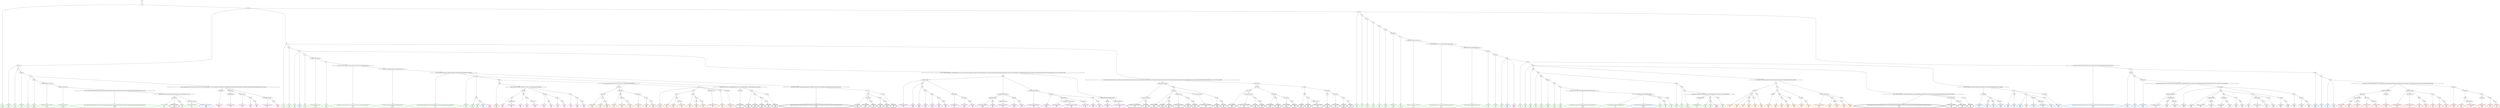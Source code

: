 digraph T {
	{
		rank=same
		528 [penwidth=3,colorscheme=set19,color=3,label="0;1_P\nP\n0.68%"]
		525 [penwidth=3,colorscheme=set19,color=3,label="5;6;9;13_P\nP\n0.13%"]
		523 [penwidth=3,colorscheme=set19,color=3,label="17_P\nP\n0.38%"]
		521 [penwidth=3,colorscheme=set19,color=3,label="25;28;36_P\nP\n0.57%"]
		519 [penwidth=3,colorscheme=set19,color=3,label="43_P\nP\n0.21%"]
		517 [penwidth=3,colorscheme=set19,color=3,label="55;60_P\nP\n0.00031%"]
		515 [penwidth=3,colorscheme=set19,color=3,label="78;85;90;94;108;117;121;126_P\nP\n0.0055%"]
		513 [penwidth=3,colorscheme=set19,color=3,label="138;145;150;154;159_P\nP\n0.0034%"]
		511 [penwidth=3,colorscheme=set19,color=3,label="164;173;180;185;188;192;204;209;214;226;231;234;239;244;254;260;263;266;273;281;290;296;305;309;312;319;325;332;339;344;349;351;363;382;388;395;416;423;444_P\nP\n0.0034%"]
		508 [penwidth=3,colorscheme=set19,color=3,label="732;743;753_P\nP\n3.5%"]
		506 [penwidth=3,colorscheme=set19,color=3,label="768_P\nP\n5.2%"]
		504 [penwidth=3,colorscheme=set19,color=3,label="742;752;760;767;779_P\nP\n6.6%"]
		502 [penwidth=3,colorscheme=set19,color=3,label="7_P\nP\n0.27%"]
		500 [penwidth=3,colorscheme=set19,color=3,label="11;15_P\nP\n0.47%"]
		498 [penwidth=3,colorscheme=set19,color=3,label="16_P\nP\n1.4%"]
		496 [penwidth=3,colorscheme=set19,color=3,label="24_P\nP\n0.27%"]
		494 [penwidth=3,colorscheme=set19,color=3,label="32;38;45;50;57;63;67;72_P\nP\n0.0061%"]
		492 [penwidth=3,colorscheme=set19,color=3,label="81_P\nP\n0.035%"]
		490 [penwidth=3,colorscheme=set19,color=3,label="102;105;110;114;124;128;133;134;141;143;147;152;161;167;170;175;183;190;194;199_P\nP\n0.032%"]
		488 [penwidth=3,colorscheme=set19,color=3,label="215;220;241;245;248;262;265;268;279;304;308;314;318_P\nP\n0.0018%"]
		486 [penwidth=3,colorscheme=set19,color=3,label="324;331;338;343;348;354;365;373;385;391;398;404;407;429;435;450;456;463;466;467;476;488;495_P\nP\n3.2%"]
		484 [penwidth=3,colorscheme=set19,color=3,label="515;523_P\nP\n6.2%"]
		482 [penwidth=3,colorscheme=set19,color=3,label="528_P\nP\n0.13%"]
		480 [penwidth=3,colorscheme=set19,color=3,label="536_P\nP\n6.2%"]
		478 [penwidth=3,colorscheme=set19,color=3,label="10;14_P\nP\n1.3%"]
		476 [penwidth=3,colorscheme=set19,color=3,label="18_P\nP\n1%"]
		474 [penwidth=3,colorscheme=set19,color=3,label="23;31_P\nP\n0.52%"]
		472 [penwidth=3,colorscheme=set19,color=3,label="35_P\nP\n0.077%"]
		470 [penwidth=3,colorscheme=set19,color=3,label="37;42_P\nP\n0.34%"]
		468 [penwidth=3,colorscheme=set19,color=3,label="44;49_P\nP\n0.01%"]
		466 [penwidth=3,colorscheme=set19,color=3,label="53;62;66;71_P\nP\n0.025%"]
		464 [penwidth=3,colorscheme=set19,color=3,label="75_P\nP\n0.022%"]
		462 [penwidth=3,colorscheme=set19,color=3,label="80;92;101;104;109;113;123;127_P\nP\n0.013%"]
		460 [penwidth=3,colorscheme=set19,color=3,label="132;140;146;156;169;174;177;187;191;203;208;213;222;225;230_P\nP\n0.016%"]
		458 [penwidth=3,colorscheme=set19,color=3,label="233;243;259;269;272;285;289;303;310;311_P\nP\n1.1%"]
		456 [penwidth=3,colorscheme=set19,color=3,label="316;321_P\nP\n1.2%"]
		454 [penwidth=3,colorscheme=set19,color=3,label="327;334_P\nP\n1.9%"]
		452 [penwidth=3,colorscheme=set19,color=3,label="346_P\nP\n3.5%"]
		450 [penwidth=3,colorscheme=set19,color=3,label="352_P\nP\n3.6%"]
		448 [penwidth=3,colorscheme=set19,color=3,label="356_P\nP\n3.3%"]
		446 [penwidth=3,colorscheme=set19,color=3,label="380_P\nP\n0.38%"]
		444 [penwidth=3,colorscheme=set19,color=3,label="394_P\nP\n0.17%"]
		442 [penwidth=3,colorscheme=set19,color=3,label="400_P\nP\n0.095%"]
		440 [penwidth=3,colorscheme=set19,color=3,label="413;420_P\nP\n0.096%"]
		438 [penwidth=3,colorscheme=set19,color=3,label="430_P\nP\n0.032%"]
		436 [penwidth=3,colorscheme=set19,color=3,label="459_P\nP\n0.028%"]
		434 [penwidth=3,colorscheme=set19,color=3,label="481;504;513;521;543;572;581;644;654;662;666;673;683;700;708;715_P\nP\n0.0086%"]
		432 [penwidth=3,colorscheme=set19,color=3,label="727;739;749;831;843;853;867;886;923;950;951_P\nP\n3.4%"]
		430 [penwidth=3,colorscheme=set19,color=3,label="971_P\nP\n3.8%"]
		428 [penwidth=3,colorscheme=set19,color=3,label="1006_P\nP\n7.3%"]
		426 [penwidth=3,colorscheme=set19,color=3,label="1019_P\nP\n8%"]
		424 [penwidth=3,colorscheme=set19,color=3,label="409_P\nP\n0.2%"]
		422 [penwidth=3,colorscheme=set19,color=3,label="419_P\nP\n0.11%"]
		420 [penwidth=3,colorscheme=set19,color=3,label="438_P\nP\n0.0055%"]
		417 [penwidth=3,colorscheme=set19,color=3,label="876;888;897;916_P\nP\n5.2%"]
		415 [penwidth=3,colorscheme=set19,color=3,label="887_P\nP\n5.8%"]
		413 [penwidth=3,colorscheme=set19,color=3,label="906_P\nP\n5.2%"]
		411 [penwidth=3,colorscheme=set19,color=3,label="905_P\nP\n6.9%"]
		410 [penwidth=3,colorscheme=set19,color=2,label="742;752;760;767;779_M1\nM1\n0.89%"]
		409 [penwidth=3,colorscheme=set19,color=2,label="16_M1\nM1\n1.9%"]
		408 [penwidth=3,colorscheme=set19,color=2,label="536_M1\nM1\n1.3%"]
		407 [penwidth=3,colorscheme=set19,color=2,label="346_M1\nM1\n4.6%"]
		406 [penwidth=3,colorscheme=set19,color=2,label="727;739;749;831;843;853;867;886;923;950;951_M1\nM1\n0.0026%"]
		403 [penwidth=3,colorscheme=set19,color=2,label="771;782;800_M1\nM1\n2.7%"]
		400 [penwidth=3,colorscheme=set19,color=2,label="824_M1\nM1\n5.4%"]
		398 [penwidth=3,colorscheme=set19,color=2,label="860_M1\nM1\n5.4%"]
		396 [penwidth=3,colorscheme=set19,color=2,label="871;879_M1\nM1\n5.9%"]
		394 [penwidth=3,colorscheme=set19,color=2,label="792_M1\nM1\n3.1%"]
		392 [penwidth=3,colorscheme=set19,color=2,label="799_M1\nM1\n7%"]
		390 [penwidth=3,colorscheme=set19,color=2,label="807_M1\nM1\n8.8%"]
		388 [penwidth=3,colorscheme=set19,color=2,label="816;823_M1\nM1\n1.3%"]
		386 [penwidth=3,colorscheme=set19,color=2,label="836;848;859_M1\nM1\n5.2%"]
		384 [penwidth=3,colorscheme=set19,color=2,label="847_M1\nM1\n7.6%"]
		382 [penwidth=3,colorscheme=set19,color=2,label="822;835_M1\nM1\n6.8%"]
		380 [penwidth=3,colorscheme=set19,color=2,label="26;30;34;41;47;56;61;65;70;79;91;95;100;122;131;139;151;155;160;165;189;198;205;207;210;219;227;235;240_M1\nM1\n8.9%"]
		377 [penwidth=3,colorscheme=set19,color=2,label="255;261_M1\nM1\n4.3%"]
		375 [penwidth=3,colorscheme=set19,color=2,label="270_M1\nM1\n1.1%"]
		373 [penwidth=3,colorscheme=set19,color=2,label="276;283;287_M1\nM1\n5.6%"]
		371 [penwidth=3,colorscheme=set19,color=2,label="264_M1\nM1\n0.087%"]
		369 [penwidth=3,colorscheme=set19,color=2,label="267_M1\nM1\n2.7%"]
		367 [penwidth=3,colorscheme=set19,color=2,label="275_M1\nM1\n9.4%"]
		364 [penwidth=3,colorscheme=set19,color=8,label="555;595;633_M2\nM2\n8.5%"]
		361 [penwidth=3,colorscheme=set19,color=8,label="594;606;626;632_M2\nM2\n7.3%"]
		359 [penwidth=3,colorscheme=set19,color=8,label="605;617;625_M2\nM2\n4.7%"]
		357 [penwidth=3,colorscheme=set19,color=8,label="649_M2\nM2\n1.3%"]
		355 [penwidth=3,colorscheme=set19,color=8,label="658_M2\nM2\n5.7%"]
		353 [penwidth=3,colorscheme=set19,color=8,label="577;586;604;616;640_M2\nM2\n6%"]
		351 [penwidth=3,colorscheme=set19,color=8,label="692_M2\nM2\n5.5%"]
		350 [penwidth=3,colorscheme=set19,color=8,label="536_M2\nM2\n0.00078%"]
		344 [penwidth=3,colorscheme=set19,color=8,label="975_M2\nM2\n0.34%"]
		342 [penwidth=3,colorscheme=set19,color=8,label="992;1008;1043_M2\nM2\n8.3%"]
		340 [penwidth=3,colorscheme=set19,color=8,label="991_M2\nM2\n1.6%"]
		338 [penwidth=3,colorscheme=set19,color=8,label="1022_M2\nM2\n4.5%"]
		336 [penwidth=3,colorscheme=set19,color=8,label="1054;1071_M2\nM2\n6.3%"]
		334 [penwidth=3,colorscheme=set19,color=8,label="955;974_M2\nM2\n5.7%"]
		332 [penwidth=3,colorscheme=set19,color=8,label="990_M2\nM2\n8.5%"]
		330 [penwidth=3,colorscheme=set19,color=8,label="1021_M2\nM2\n4.9%"]
		328 [penwidth=3,colorscheme=set19,color=8,label="1070_M2\nM2\n5.5%"]
		326 [penwidth=3,colorscheme=set19,color=8,label="973_M2\nM2\n3.1%"]
		324 [penwidth=3,colorscheme=set19,color=8,label="1007_M2\nM2\n4.8%"]
		322 [penwidth=3,colorscheme=set19,color=8,label="1042_M2\nM2\n7.4%"]
		321 [penwidth=3,colorscheme=set19,color=8,label="346_M2\nM2\n0.00078%"]
		320 [penwidth=3,colorscheme=set19,color=8,label="906_M2\nM2\n0.00078%"]
		319 [penwidth=3,colorscheme=set19,color=9,label="807_M3\nM3\n4.3%"]
		316 [penwidth=3,colorscheme=set19,color=9,label="837;849;891;901;931_M3\nM3\n5%"]
		313 [penwidth=3,colorscheme=set19,color=9,label="1026_M3\nM3\n5.2%"]
		311 [penwidth=3,colorscheme=set19,color=9,label="1044;1055_M3\nM3\n5.1%"]
		309 [penwidth=3,colorscheme=set19,color=9,label="861;880_M3\nM3\n0.7%"]
		307 [penwidth=3,colorscheme=set19,color=9,label="900_M3\nM3\n0.8%"]
		305 [penwidth=3,colorscheme=set19,color=9,label="908;930;941;960_M3\nM3\n1.7%"]
		303 [penwidth=3,colorscheme=set19,color=9,label="980;1011_M3\nM3\n6.2%"]
		300 [penwidth=3,colorscheme=set19,color=9,label="959;979;995_M3\nM3\n2.8%"]
		298 [penwidth=3,colorscheme=set19,color=9,label="1025_M3\nM3\n6.1%"]
		296 [penwidth=3,colorscheme=set19,color=9,label="978_M3\nM3\n1.3%"]
		294 [penwidth=3,colorscheme=set19,color=9,label="994_M3\nM3\n12%"]
		292 [penwidth=3,colorscheme=set19,color=9,label="977_M3\nM3\n2%"]
		290 [penwidth=3,colorscheme=set19,color=9,label="993;1010;1024_M3\nM3\n6.7%"]
		288 [penwidth=3,colorscheme=set19,color=9,label="1072_M3\nM3\n5.6%"]
		286 [penwidth=3,colorscheme=set19,color=9,label="1023_M3\nM3\n5.9%"]
		284 [penwidth=3,colorscheme=set19,color=9,label="919;929_M3\nM3\n4%"]
		282 [penwidth=3,colorscheme=set19,color=9,label="958_M3\nM3\n6.2%"]
		280 [penwidth=3,colorscheme=set19,color=9,label="928_M3\nM3\n7.2%"]
		278 [penwidth=3,colorscheme=set19,color=9,label="957;976_M3\nM3\n4.4%"]
		276 [penwidth=3,colorscheme=set19,color=9,label="1009_M3\nM3\n6.2%"]
		275 [penwidth=3,colorscheme=set19,color=9,label="275_M3\nM3\n0.71%"]
		274 [penwidth=3,colorscheme=set19,color=7,label="565_M4\nM4\n0.31%"]
		270 [penwidth=3,colorscheme=set19,color=7,label="1028;1076_M4\nM4\n2.3%"]
		268 [penwidth=3,colorscheme=set19,color=7,label="1122_M4\nM4\n0.1%"]
		266 [penwidth=3,colorscheme=set19,color=7,label="1136_M4\nM4\n6.5%"]
		263 [penwidth=3,colorscheme=set19,color=7,label="1075_M4\nM4\n3.7%"]
		261 [penwidth=3,colorscheme=set19,color=7,label="1106;1121_M4\nM4\n2.2%"]
		259 [penwidth=3,colorscheme=set19,color=7,label="1135_M4\nM4\n6.3%"]
		257 [penwidth=3,colorscheme=set19,color=7,label="1105;1120_M4\nM4\n3.4%"]
		255 [penwidth=3,colorscheme=set19,color=7,label="1134_M4\nM4\n4.8%"]
		253 [penwidth=3,colorscheme=set19,color=7,label="1152_M4\nM4\n6.2%"]
		251 [penwidth=3,colorscheme=set19,color=7,label="1012_M4\nM4\n0.42%"]
		248 [penwidth=3,colorscheme=set19,color=7,label="1057_M4\nM4\n2.4%"]
		246 [penwidth=3,colorscheme=set19,color=7,label="1104_M4\nM4\n6.2%"]
		244 [penwidth=3,colorscheme=set19,color=7,label="1119;1133_M4\nM4\n7.5%"]
		242 [penwidth=3,colorscheme=set19,color=7,label="1074_M4\nM4\n7.3%"]
		239 [penwidth=3,colorscheme=set19,color=7,label="1118_M4\nM4\n9.5%"]
		237 [penwidth=3,colorscheme=set19,color=7,label="1132_M4\nM4\n6%"]
		235 [penwidth=3,colorscheme=set19,color=7,label="1045;1056;1117_M4\nM4\n7%"]
		233 [penwidth=3,colorscheme=set19,color=7,label="1073_M4\nM4\n12%"]
		231 [penwidth=3,colorscheme=set19,color=7,label="1088;1102_M4\nM4\n6.2%"]
		227 [penwidth=3,colorscheme=set19,color=5,label="723;736_M5\nM5\n3%"]
		225 [penwidth=3,colorscheme=set19,color=5,label="756_M5\nM5\n1.8%"]
		223 [penwidth=3,colorscheme=set19,color=5,label="795_M5\nM5\n7%"]
		221 [penwidth=3,colorscheme=set19,color=5,label="839_M5\nM5\n5.4%"]
		219 [penwidth=3,colorscheme=set19,color=5,label="827_M5\nM5\n9.5%"]
		217 [penwidth=3,colorscheme=set19,color=5,label="794_M5\nM5\n6.5%"]
		213 [penwidth=3,colorscheme=set19,color=5,label="784;793_M5\nM5\n8.8%"]
		211 [penwidth=3,colorscheme=set19,color=5,label="803_M5\nM5\n1.9%"]
		209 [penwidth=3,colorscheme=set19,color=5,label="812_M5\nM5\n2%"]
		207 [penwidth=3,colorscheme=set19,color=5,label="826_M5\nM5\n6.5%"]
		205 [penwidth=3,colorscheme=set19,color=5,label="838_M5\nM5\n7.8%"]
		203 [penwidth=3,colorscheme=set19,color=5,label="772;802_M5\nM5\n4%"]
		201 [penwidth=3,colorscheme=set19,color=5,label="811_M5\nM5\n6%"]
		199 [penwidth=3,colorscheme=set19,color=5,label="722;734;746;763;783_M5\nM5\n5.5%"]
		197 [penwidth=3,colorscheme=set19,color=5,label="801_M5\nM5\n3.3%"]
		195 [penwidth=3,colorscheme=set19,color=5,label="810;817_M5\nM5\n5.7%"]
		193 [penwidth=3,colorscheme=set19,color=5,label="825_M5\nM5\n6.2%"]
		191 [penwidth=3,colorscheme=set19,color=5,label="809_M5\nM5\n9.2%"]
		187 [penwidth=3,colorscheme=set19,color=4,label="828;842;874;883_M6\nM6\n2.7%"]
		185 [penwidth=3,colorscheme=set19,color=4,label="893_M6\nM6\n8.3%"]
		183 [penwidth=3,colorscheme=set19,color=4,label="967_M6\nM6\n0.79%"]
		181 [penwidth=3,colorscheme=set19,color=4,label="1036_M6\nM6\n2.6%"]
		179 [penwidth=3,colorscheme=set19,color=4,label="1062_M6\nM6\n0.61%"]
		177 [penwidth=3,colorscheme=set19,color=4,label="1079_M6\nM6\n3.6%"]
		175 [penwidth=3,colorscheme=set19,color=4,label="1092_M6\nM6\n6.1%"]
		173 [penwidth=3,colorscheme=set19,color=4,label="912;934;966_M6\nM6\n2.6%"]
		171 [penwidth=3,colorscheme=set19,color=4,label="1014;1035_M6\nM6\n0.65%"]
		169 [penwidth=3,colorscheme=set19,color=4,label="1091_M6\nM6\n7.7%"]
		166 [penwidth=3,colorscheme=set19,color=4,label="933;946;965;1034_M6\nM6\n0.39%"]
		164 [penwidth=3,colorscheme=set19,color=4,label="1049_M6\nM6\n7.6%"]
		162 [penwidth=3,colorscheme=set19,color=4,label="945;984;1001;1033_M6\nM6\n7.3%"]
		160 [penwidth=3,colorscheme=set19,color=4,label="964;983_M6\nM6\n4.4%"]
		158 [penwidth=3,colorscheme=set19,color=4,label="1032_M6\nM6\n6.1%"]
		156 [penwidth=3,colorscheme=set19,color=4,label="851;863;872;882;903;910_M6\nM6\n2.5%"]
		154 [penwidth=3,colorscheme=set19,color=4,label="944;963_M6\nM6\n0.45%"]
		152 [penwidth=3,colorscheme=set19,color=4,label="982;1000;1031_M6\nM6\n2.3%"]
		150 [penwidth=3,colorscheme=set19,color=4,label="1048;1061;1078;1090;1108_M6\nM6\n6.4%"]
		148 [penwidth=3,colorscheme=set19,color=4,label="1060;1077_M6\nM6\n5.6%"]
		146 [penwidth=3,colorscheme=set19,color=4,label="999_M6\nM6\n1%"]
		144 [penwidth=3,colorscheme=set19,color=4,label="1047_M6\nM6\n6.1%"]
		141 [penwidth=3,colorscheme=set19,color=4,label="998;1030_M6\nM6\n8.7%"]
		139 [penwidth=3,colorscheme=set19,color=4,label="1029;1059;1089;1107_M6\nM6\n5.4%"]
		135 [penwidth=3,colorscheme=set19,color=1,label="986;1003_M7\nM7\n2.5%"]
		132 [penwidth=3,colorscheme=set19,color=1,label="1098_M7\nM7\n8.5%"]
		130 [penwidth=3,colorscheme=set19,color=1,label="1112;1126_M7\nM7\n10%"]
		128 [penwidth=3,colorscheme=set19,color=1,label="1097;1111_M7\nM7\n4.1%"]
		126 [penwidth=3,colorscheme=set19,color=1,label="1138;1153_M7\nM7\n6.1%"]
		124 [penwidth=3,colorscheme=set19,color=1,label="1051;1065_M7\nM7\n8.2%"]
		122 [penwidth=3,colorscheme=set19,color=1,label="913;936;947;968_M7\nM7\n6.4%"]
		120 [penwidth=3,colorscheme=set19,color=1,label="1050;1064;1125_M7\nM7\n7.5%"]
		118 [penwidth=3,colorscheme=set19,color=1,label="1082_M7\nM7\n1.4%"]
		116 [penwidth=3,colorscheme=set19,color=1,label="1096_M7\nM7\n6%"]
		114 [penwidth=3,colorscheme=set19,color=1,label="1110_M7\nM7\n2%"]
		112 [penwidth=3,colorscheme=set19,color=1,label="1124_M7\nM7\n4.2%"]
		110 [penwidth=3,colorscheme=set19,color=1,label="1137_M7\nM7\n5.1%"]
		108 [penwidth=3,colorscheme=set19,color=1,label="935;985_M7\nM7\n2.5%"]
		105 [penwidth=3,colorscheme=set19,color=1,label="1037_M7\nM7\n3.4%"]
		103 [penwidth=3,colorscheme=set19,color=1,label="1081;1095;1109_M7\nM7\n5.5%"]
		100 [penwidth=3,colorscheme=set19,color=1,label="1080;1094_M7\nM7\n9.9%"]
		98 [penwidth=3,colorscheme=set19,color=1,label="1093_M7\nM7\n1.1%"]
		96 [penwidth=3,colorscheme=set19,color=1,label="1123_M7\nM7\n5.5%"]
		92 [penwidth=3,colorscheme=set19,color=10,label="1053;1116;1149;1157_M8\nM8\n3%"]
		90 [penwidth=3,colorscheme=set19,color=10,label="1177_M8\nM8\n5.3%"]
		87 [penwidth=3,colorscheme=set19,color=10,label="1115;1142_M8\nM8\n1.8%"]
		85 [penwidth=3,colorscheme=set19,color=10,label="1148_M8\nM8\n4.9%"]
		83 [penwidth=3,colorscheme=set19,color=10,label="1165_M8\nM8\n5.4%"]
		81 [penwidth=3,colorscheme=set19,color=10,label="1156;1164;1176_M8\nM8\n0.16%"]
		79 [penwidth=3,colorscheme=set19,color=10,label="1182_M8\nM8\n1.2%"]
		77 [penwidth=3,colorscheme=set19,color=10,label="1189_M8\nM8\n5%"]
		75 [penwidth=3,colorscheme=set19,color=10,label="1175;1181;1186;1188_M8\nM8\n5.1%"]
		73 [penwidth=3,colorscheme=set19,color=10,label="1128_M8\nM8\n1.8%"]
		71 [penwidth=3,colorscheme=set19,color=10,label="1141_M8\nM8\n8.4%"]
		67 [penwidth=3,colorscheme=set19,color=10,label="1017;1085_M8\nM8\n0.75%"]
		65 [penwidth=3,colorscheme=set19,color=10,label="1114;1140;1147;1155_M8\nM8\n3.3%"]
		63 [penwidth=3,colorscheme=set19,color=10,label="1174_M8\nM8\n1.5%"]
		61 [penwidth=3,colorscheme=set19,color=10,label="1180_M8\nM8\n5.9%"]
		59 [penwidth=3,colorscheme=set19,color=10,label="1039;1084_M8\nM8\n2.8%"]
		57 [penwidth=3,colorscheme=set19,color=10,label="1100_M8\nM8\n9.7%"]
		55 [penwidth=3,colorscheme=set19,color=10,label="1173;1179_M8\nM8\n0.69%"]
		53 [penwidth=3,colorscheme=set19,color=10,label="1185_M8\nM8\n5.2%"]
		50 [penwidth=3,colorscheme=set19,color=10,label="1067_M8\nM8\n5.4%"]
		48 [penwidth=3,colorscheme=set19,color=10,label="1139_M8\nM8\n1.9%"]
		46 [penwidth=3,colorscheme=set19,color=10,label="1146;1154;1172_M8\nM8\n5.3%"]
		43 [penwidth=3,colorscheme=set19,color=10,label="1113_M8\nM8\n5.8%"]
		41 [penwidth=3,colorscheme=set19,color=10,label="1127;1145_M8\nM8\n1.6%"]
		39 [penwidth=3,colorscheme=set19,color=10,label="1163_M8\nM8\n0.28%"]
		37 [penwidth=3,colorscheme=set19,color=10,label="1171_M8\nM8\n7.7%"]
		36 [penwidth=3,colorscheme=set19,color=10,label="732;743;753_M9\nM9\n0.59%"]
		34 [penwidth=3,colorscheme=set19,color=10,label="506;516;529;552;560;574;600;623;630;638;656;670;678;689;731;766;789;797;821;834;858;870;878;890;917;925;953;1020;1069;1086;1101_M9\nM9\n4.4%"]
		31 [penwidth=3,colorscheme=set19,color=10,label="1151_M9\nM9\n1.7%"]
		29 [penwidth=3,colorscheme=set19,color=10,label="1161;1168_M9\nM9\n8.6%"]
		27 [penwidth=3,colorscheme=set19,color=10,label="1187_M9\nM9\n5.4%"]
		25 [penwidth=3,colorscheme=set19,color=10,label="1167_M9\nM9\n3.6%"]
		23 [penwidth=3,colorscheme=set19,color=10,label="1183_M9\nM9\n5.2%"]
		21 [penwidth=3,colorscheme=set19,color=10,label="1160_M9\nM9\n6.7%"]
		18 [penwidth=3,colorscheme=set19,color=10,label="1131;1144_M9\nM9\n13%"]
		16 [penwidth=3,colorscheme=set19,color=10,label="1143_M9\nM9\n0.79%"]
		14 [penwidth=3,colorscheme=set19,color=10,label="1162_M9\nM9\n4.9%"]
		12 [penwidth=3,colorscheme=set19,color=10,label="1170_M9\nM9\n0.81%"]
		10 [penwidth=3,colorscheme=set19,color=10,label="1184_M9\nM9\n9.2%"]
		8 [penwidth=3,colorscheme=set19,color=10,label="1169_M9\nM9\n9.5%"]
		6 [penwidth=3,colorscheme=set19,color=10,label="366;370;381;401;410;414;421;439;460;482;494;505;514;522;534;596;609;635;642;667;686;701;709;728;740;776;832;844;854;875;896;904;924;938;952;970;988;1018;1041_M9\nM9\n4.1%"]
		4 [penwidth=3,colorscheme=set19,color=10,label="1129;1150;1159_M9\nM9\n2.4%"]
		2 [penwidth=3,colorscheme=set19,color=10,label="1166;1178_M9\nM9\n7.4%"]
		0 [penwidth=3,colorscheme=set19,color=10,label="1158_M9\nM9\n11%"]
	}
	530 [label="GL"]
	529 [label="0;1"]
	527 [label="2;3;4"]
	526 [label="5;6;9;13"]
	524 [label="17"]
	522 [label="25;28;36"]
	520 [label="43"]
	518 [label="55;60"]
	516 [label="78;85;90;94;108;117;121;126"]
	514 [label="138;145;150;154;159"]
	512 [label="164;173;180;185;188;192;204;209;214;226;231;234;239;244;254;260;263;266;273;281;290;296;305;309;312;319;325;332;339;344;349;351;363;382;388;395;416;423;444"]
	510 [label="454;490;497;508;531;532;545;553;566;575;583;592;601;613;631;647;664;704;711;719"]
	509 [label="732;743;753"]
	507 [label="768"]
	505 [label="742;752;760;767;779"]
	503 [label="7"]
	501 [label="11;15"]
	499 [label="16"]
	497 [label="24"]
	495 [label="32;38;45;50;57;63;67;72"]
	493 [label="81"]
	491 [label="102;105;110;114;124;128;133;134;141;143;147;152;161;167;170;175;183;190;194;199"]
	489 [label="215;220;241;245;248;262;265;268;279;304;308;314;318"]
	487 [label="324;331;338;343;348;354;365;373;385;391;398;404;407;429;435;450;456;463;466;467;476;488;495"]
	485 [label="515;523"]
	483 [label="528"]
	481 [label="536"]
	479 [label="10;14"]
	477 [label="18"]
	475 [label="23;31"]
	473 [label="35"]
	471 [label="37;42"]
	469 [label="44;49"]
	467 [label="53;62;66;71"]
	465 [label="75"]
	463 [label="80;92;101;104;109;113;123;127"]
	461 [label="132;140;146;156;169;174;177;187;191;203;208;213;222;225;230"]
	459 [label="233;243;259;269;272;285;289;303;310;311"]
	457 [label="316;321"]
	455 [label="327;334"]
	453 [label="346"]
	451 [label="352"]
	449 [label="356"]
	447 [label="380"]
	445 [label="394"]
	443 [label="400"]
	441 [label="413;420"]
	439 [label="430"]
	437 [label="459"]
	435 [label="481;504;513;521;543;572;581;644;654;662;666;673;683;700;708;715"]
	433 [label="727;739;749;831;843;853;867;886;923;950;951"]
	431 [label="971"]
	429 [label="1006"]
	427 [label="1019"]
	425 [label="409"]
	423 [label="419"]
	421 [label="438"]
	419 [label="453;458;465;470;499;527;542;564;580;597;611;619;653;661;682;694;726;738;748;775;785;852;865;866"]
	418 [label="876;888;897;916"]
	416 [label="887"]
	414 [label="906"]
	412 [label="905"]
	405 [label="361;376;379;386;437;452;464;474;493;525;533;540;549;557;563;570;579;610;636;643;652;660;675;685;699"]
	404 [label="771;782;800"]
	402 [label="808"]
	401 [label="824"]
	399 [label="860"]
	397 [label="871;879"]
	395 [label="792"]
	393 [label="799"]
	391 [label="807"]
	389 [label="816;823"]
	387 [label="836;848;859"]
	385 [label="847"]
	383 [label="822;835"]
	381 [label="26;30;34;41;47;56;61;65;70;79;91;95;100;122;131;139;151;155;160;165;189;198;205;207;210;219;227;235;240"]
	379 [label="251"]
	378 [label="255;261"]
	376 [label="270"]
	374 [label="276;283;287"]
	372 [label="264"]
	370 [label="267"]
	368 [label="275"]
	366 [label="59;69;74;84;89;93;98;99;112;120;130;135;137;158;172;176;179;184;186;196;201;212;217;221;224;228;237;246;249;257;274;282;306;315;320;326;333;345;353;359;364;375;384;390;397;403;406;434;446;473;479;486;492;501;510;518;539"]
	365 [label="555;595;633"]
	363 [label="569;578;587"]
	362 [label="594;606;626;632"]
	360 [label="605;617;625"]
	358 [label="649"]
	356 [label="658"]
	354 [label="577;586;604;616;640"]
	352 [label="692"]
	349 [label="559"]
	348 [label="565"]
	347 [label="590;622;629;637;663;668;677;696;710;717;730;751;787;796;833;845;856;869;898;927"]
	346 [label="939;956"]
	345 [label="975"]
	343 [label="992;1008;1043"]
	341 [label="991"]
	339 [label="1022"]
	337 [label="1054;1071"]
	335 [label="955;974"]
	333 [label="990"]
	331 [label="1021"]
	329 [label="1070"]
	327 [label="973"]
	325 [label="1007"]
	323 [label="1042"]
	318 [label="291;294;298;329;336;357;362;378;402;412;422;427;432;449;462;471;477;484;496;500;507;517;537;546;568;576;585;593;603;615;648;657;672;680;691;697;706;712;721;745;762;770;781;791;806;815"]
	317 [label="837;849;891;901;931"]
	315 [label="942;961;981;996"]
	314 [label="1026"]
	312 [label="1044;1055"]
	310 [label="861;880"]
	308 [label="900"]
	306 [label="908;930;941;960"]
	304 [label="980;1011"]
	302 [label="940"]
	301 [label="959;979;995"]
	299 [label="1025"]
	297 [label="978"]
	295 [label="994"]
	293 [label="977"]
	291 [label="993;1010;1024"]
	289 [label="1072"]
	287 [label="1023"]
	285 [label="919;929"]
	283 [label="958"]
	281 [label="928"]
	279 [label="957;976"]
	277 [label="1009"]
	273 [label="599;621;645;655;676;687;695;702;716;729;750;759;777;786;804;820;855;868;889;907"]
	272 [label="997;1013"]
	271 [label="1028;1076"]
	269 [label="1122"]
	267 [label="1136"]
	265 [label="1046;1058"]
	264 [label="1075"]
	262 [label="1106;1121"]
	260 [label="1135"]
	258 [label="1105;1120"]
	256 [label="1134"]
	254 [label="1152"]
	252 [label="1012"]
	250 [label="1027"]
	249 [label="1057"]
	247 [label="1104"]
	245 [label="1119;1133"]
	243 [label="1074"]
	241 [label="1103"]
	240 [label="1118"]
	238 [label="1132"]
	236 [label="1045;1056;1117"]
	234 [label="1073"]
	232 [label="1088;1102"]
	230 [label="387;393;399;418;425;443;457;469;475;480;503;512;520;526;541;550;558;571;589;598;620;628;641;651;674;684"]
	229 [label="713"]
	228 [label="723;736"]
	226 [label="756"]
	224 [label="795"]
	222 [label="839"]
	220 [label="827"]
	218 [label="794"]
	216 [label="735"]
	215 [label="755"]
	214 [label="784;793"]
	212 [label="803"]
	210 [label="812"]
	208 [label="826"]
	206 [label="838"]
	204 [label="772;802"]
	202 [label="811"]
	200 [label="722;734;746;763;783"]
	198 [label="801"]
	196 [label="810;817"]
	194 [label="825"]
	192 [label="809"]
	190 [label="19;21;27;39;46;51;54;64;68;73;76;82;86;88;96;106;111;115;118;125;129;142;144;148;157;162;168;178;181;193;195;200;206;211;216;223;232;236;242;252;256;278;284;293;295;300;302;313;317;337;342;358;368;372;374;383;389;396;424;428;433;441;445;455;472;478;485;491;509;538;547;561;607;618;627;634;681;725;737;747;758;764;773;813"]
	189 [label="818"]
	188 [label="828;842;874;883"]
	186 [label="893"]
	184 [label="967"]
	182 [label="1036"]
	180 [label="1062"]
	178 [label="1079"]
	176 [label="1092"]
	174 [label="912;934;966"]
	172 [label="1014;1035"]
	170 [label="1091"]
	168 [label="841;864;873;892;911;920"]
	167 [label="933;946;965;1034"]
	165 [label="1049"]
	163 [label="945;984;1001;1033"]
	161 [label="964;983"]
	159 [label="1032"]
	157 [label="851;863;872;882;903;910"]
	155 [label="944;963"]
	153 [label="982;1000;1031"]
	151 [label="1048;1061;1078;1090;1108"]
	149 [label="1060;1077"]
	147 [label="999"]
	145 [label="1047"]
	143 [label="840;850;862;881;902;909;932;943;962"]
	142 [label="998;1030"]
	140 [label="1029;1059;1089;1107"]
	138 [label="286;297;307;322;328;335;340;350;367;371;377;411;415;426;431;440;448;461;483;489;530;554;567;584;602;614;624;639;665;671;679;690;705;720;733;744;754;761;769;780;790;798;814;829;884"]
	137 [label="894;914;937;948;969"]
	136 [label="986;1003"]
	134 [label="1016;1052;1066"]
	133 [label="1098"]
	131 [label="1112;1126"]
	129 [label="1097;1111"]
	127 [label="1138;1153"]
	125 [label="1051;1065"]
	123 [label="913;936;947;968"]
	121 [label="1050;1064;1125"]
	119 [label="1082"]
	117 [label="1096"]
	115 [label="1110"]
	113 [label="1124"]
	111 [label="1137"]
	109 [label="935;985"]
	107 [label="1002;1015"]
	106 [label="1037"]
	104 [label="1081;1095;1109"]
	102 [label="1063"]
	101 [label="1080;1094"]
	99 [label="1093"]
	97 [label="1123"]
	95 [label="8;12;20;22;29;33;40;48;52;58;77;83;87;97;103;107;116;119;136;149;153;163;166;171;182;197;202;218;229;238;247;250;253;258;271;277;280;288;292;299;301;323;330;341;347;355;360;369;392;405;408;417;436;442;447;451;468;487;498;502;511;519;524;548;556;562;588;608;650;659;693;698;707;714;724;757;765;774;819;830"]
	94 [label="885;915;922;1005;1040"]
	93 [label="1053;1116;1149;1157"]
	91 [label="1177"]
	89 [label="1068"]
	88 [label="1115;1142"]
	86 [label="1148"]
	84 [label="1165"]
	82 [label="1156;1164;1176"]
	80 [label="1182"]
	78 [label="1189"]
	76 [label="1175;1181;1186;1188"]
	74 [label="1128"]
	72 [label="1141"]
	70 [label="895;921;949"]
	69 [label="987;1004"]
	68 [label="1017;1085"]
	66 [label="1114;1140;1147;1155"]
	64 [label="1174"]
	62 [label="1180"]
	60 [label="1039;1084"]
	58 [label="1100"]
	56 [label="1173;1179"]
	54 [label="1185"]
	52 [label="1038"]
	51 [label="1067"]
	49 [label="1139"]
	47 [label="1146;1154;1172"]
	45 [label="1083;1099"]
	44 [label="1113"]
	42 [label="1127;1145"]
	40 [label="1163"]
	38 [label="1171"]
	35 [label="506;516;529;552;560;574;600;623;630;638;656;670;678;689;731;766;789;797;821;834;858;870;878;890;917;925;953;1020;1069;1086;1101"]
	33 [label="1130"]
	32 [label="1151"]
	30 [label="1161;1168"]
	28 [label="1187"]
	26 [label="1167"]
	24 [label="1183"]
	22 [label="1160"]
	20 [label="535;544;551;573;582;591;612;646;669;688;703;718;741;778;788;805;846;857;877;899;918;926;954;972;989;1087"]
	19 [label="1131;1144"]
	17 [label="1143"]
	15 [label="1162"]
	13 [label="1170"]
	11 [label="1184"]
	9 [label="1169"]
	7 [label="366;370;381;401;410;414;421;439;460;482;494;505;514;522;534;596;609;635;642;667;686;701;709;728;740;776;832;844;854;875;896;904;924;938;952;970;988;1018;1041"]
	5 [label="1129;1150;1159"]
	3 [label="1166;1178"]
	1 [label="1158"]
	530 -> 529
	529 -> 528
	529 -> 527
	527 -> 526
	527 -> 503
	527 -> 479
	526 -> 525
	526 -> 524
	524 -> 523
	524 -> 522
	522 -> 521
	522 -> 520
	520 -> 519
	520 -> 518
	520 -> 366
	518 -> 517
	518 -> 516
	516 -> 515
	516 -> 514
	514 -> 513
	514 -> 512
	512 -> 511
	512 -> 510
	510 -> 509
	510 -> 505
	509 -> 508
	509 -> 507
	509 -> 36
	507 -> 506
	505 -> 504
	505 -> 410
	503 -> 502
	503 -> 501
	503 -> 95
	501 -> 500
	501 -> 499
	499 -> 498
	499 -> 497
	499 -> 409
	499 -> 190
	497 -> 496
	497 -> 495
	495 -> 494
	495 -> 493
	493 -> 492
	493 -> 491
	491 -> 490
	491 -> 489
	489 -> 488
	489 -> 487
	487 -> 486
	487 -> 485
	487 -> 35
	485 -> 484
	485 -> 483
	485 -> 349
	485 -> 20
	483 -> 482
	483 -> 481
	481 -> 480
	481 -> 408
	481 -> 350
	479 -> 478
	479 -> 477
	479 -> 381
	477 -> 476
	477 -> 475
	475 -> 474
	475 -> 473
	473 -> 472
	473 -> 471
	471 -> 470
	471 -> 469
	469 -> 468
	469 -> 467
	467 -> 466
	467 -> 465
	465 -> 464
	465 -> 463
	463 -> 462
	463 -> 461
	461 -> 460
	461 -> 459
	459 -> 458
	459 -> 457
	457 -> 456
	457 -> 455
	455 -> 454
	455 -> 453
	453 -> 452
	453 -> 451
	453 -> 407
	453 -> 321
	451 -> 450
	451 -> 449
	451 -> 405
	449 -> 448
	449 -> 447
	449 -> 230
	449 -> 7
	447 -> 446
	447 -> 445
	445 -> 444
	445 -> 443
	445 -> 425
	443 -> 442
	443 -> 441
	441 -> 440
	441 -> 439
	439 -> 438
	439 -> 437
	437 -> 436
	437 -> 435
	435 -> 434
	435 -> 433
	433 -> 432
	433 -> 431
	433 -> 427
	433 -> 406
	431 -> 430
	431 -> 429
	429 -> 428
	427 -> 426
	425 -> 424
	425 -> 423
	423 -> 422
	423 -> 421
	421 -> 420
	421 -> 419
	419 -> 418
	419 -> 416
	419 -> 412
	418 -> 417
	416 -> 415
	416 -> 414
	414 -> 413
	414 -> 320
	412 -> 411
	405 -> 404
	405 -> 395
	404 -> 403
	404 -> 402
	402 -> 401
	402 -> 399
	402 -> 397
	401 -> 400
	399 -> 398
	397 -> 396
	395 -> 394
	395 -> 393
	395 -> 391
	395 -> 383
	393 -> 392
	391 -> 390
	391 -> 389
	391 -> 385
	391 -> 319
	389 -> 388
	389 -> 387
	387 -> 386
	385 -> 384
	383 -> 382
	381 -> 380
	381 -> 379
	379 -> 378
	379 -> 372
	378 -> 377
	378 -> 376
	376 -> 375
	376 -> 374
	374 -> 373
	374 -> 318
	372 -> 371
	372 -> 370
	370 -> 369
	370 -> 368
	368 -> 367
	368 -> 275
	368 -> 138
	366 -> 365
	366 -> 363
	366 -> 354
	365 -> 364
	363 -> 362
	363 -> 360
	362 -> 361
	360 -> 359
	360 -> 358
	358 -> 357
	358 -> 356
	356 -> 355
	354 -> 353
	354 -> 352
	352 -> 351
	349 -> 348
	349 -> 273
	348 -> 347
	348 -> 274
	347 -> 346
	347 -> 335
	347 -> 327
	346 -> 345
	346 -> 341
	345 -> 344
	345 -> 343
	343 -> 342
	341 -> 340
	341 -> 339
	339 -> 338
	339 -> 337
	337 -> 336
	335 -> 334
	335 -> 333
	335 -> 331
	333 -> 332
	331 -> 330
	331 -> 329
	329 -> 328
	327 -> 326
	327 -> 325
	325 -> 324
	325 -> 323
	323 -> 322
	318 -> 317
	318 -> 310
	317 -> 316
	317 -> 315
	315 -> 314
	315 -> 312
	314 -> 313
	312 -> 311
	310 -> 309
	310 -> 308
	310 -> 285
	310 -> 281
	308 -> 307
	308 -> 306
	308 -> 302
	308 -> 293
	306 -> 305
	306 -> 304
	304 -> 303
	302 -> 301
	302 -> 297
	301 -> 300
	301 -> 299
	299 -> 298
	297 -> 296
	297 -> 295
	295 -> 294
	293 -> 292
	293 -> 291
	293 -> 287
	291 -> 290
	291 -> 289
	289 -> 288
	287 -> 286
	285 -> 284
	285 -> 283
	283 -> 282
	281 -> 280
	281 -> 279
	279 -> 278
	279 -> 277
	277 -> 276
	273 -> 272
	273 -> 252
	272 -> 271
	272 -> 265
	271 -> 270
	271 -> 269
	269 -> 268
	269 -> 267
	267 -> 266
	265 -> 264
	265 -> 258
	264 -> 263
	264 -> 262
	262 -> 261
	262 -> 260
	260 -> 259
	258 -> 257
	258 -> 256
	256 -> 255
	256 -> 254
	254 -> 253
	252 -> 251
	252 -> 250
	252 -> 236
	252 -> 234
	252 -> 232
	250 -> 249
	250 -> 243
	249 -> 248
	249 -> 247
	247 -> 246
	247 -> 245
	245 -> 244
	243 -> 242
	243 -> 241
	241 -> 240
	241 -> 238
	240 -> 239
	238 -> 237
	236 -> 235
	234 -> 233
	232 -> 231
	230 -> 229
	230 -> 200
	229 -> 228
	229 -> 216
	228 -> 227
	228 -> 226
	228 -> 218
	226 -> 225
	226 -> 224
	226 -> 220
	224 -> 223
	224 -> 222
	222 -> 221
	220 -> 219
	218 -> 217
	216 -> 215
	216 -> 204
	215 -> 214
	215 -> 212
	214 -> 213
	212 -> 211
	212 -> 210
	212 -> 206
	210 -> 209
	210 -> 208
	208 -> 207
	206 -> 205
	204 -> 203
	204 -> 202
	202 -> 201
	200 -> 199
	200 -> 198
	200 -> 192
	198 -> 197
	198 -> 196
	198 -> 194
	196 -> 195
	194 -> 193
	192 -> 191
	190 -> 189
	190 -> 143
	189 -> 188
	189 -> 168
	189 -> 157
	188 -> 187
	188 -> 186
	188 -> 174
	186 -> 185
	186 -> 184
	184 -> 183
	184 -> 182
	182 -> 181
	182 -> 180
	180 -> 179
	180 -> 178
	178 -> 177
	178 -> 176
	176 -> 175
	174 -> 173
	174 -> 172
	172 -> 171
	172 -> 170
	170 -> 169
	168 -> 167
	168 -> 163
	168 -> 161
	167 -> 166
	167 -> 165
	165 -> 164
	163 -> 162
	161 -> 160
	161 -> 159
	159 -> 158
	157 -> 156
	157 -> 155
	155 -> 154
	155 -> 153
	155 -> 147
	153 -> 152
	153 -> 151
	153 -> 149
	151 -> 150
	149 -> 148
	147 -> 146
	147 -> 145
	145 -> 144
	143 -> 142
	143 -> 140
	142 -> 141
	140 -> 139
	138 -> 137
	138 -> 123
	138 -> 109
	137 -> 136
	137 -> 125
	136 -> 135
	136 -> 134
	136 -> 129
	134 -> 133
	134 -> 131
	133 -> 132
	131 -> 130
	129 -> 128
	129 -> 127
	127 -> 126
	125 -> 124
	123 -> 122
	123 -> 121
	123 -> 119
	123 -> 115
	121 -> 120
	119 -> 118
	119 -> 117
	117 -> 116
	115 -> 114
	115 -> 113
	113 -> 112
	113 -> 111
	111 -> 110
	109 -> 108
	109 -> 107
	107 -> 106
	107 -> 102
	106 -> 105
	106 -> 104
	104 -> 103
	102 -> 101
	102 -> 99
	101 -> 100
	99 -> 98
	99 -> 97
	97 -> 96
	95 -> 94
	95 -> 70
	94 -> 93
	94 -> 89
	93 -> 92
	93 -> 91
	91 -> 90
	89 -> 88
	89 -> 74
	88 -> 87
	88 -> 86
	88 -> 82
	88 -> 76
	86 -> 85
	86 -> 84
	84 -> 83
	82 -> 81
	82 -> 80
	80 -> 79
	80 -> 78
	78 -> 77
	76 -> 75
	74 -> 73
	74 -> 72
	72 -> 71
	70 -> 69
	70 -> 52
	69 -> 68
	69 -> 60
	68 -> 67
	68 -> 66
	66 -> 65
	66 -> 64
	64 -> 63
	64 -> 62
	62 -> 61
	60 -> 59
	60 -> 58
	60 -> 56
	58 -> 57
	56 -> 55
	56 -> 54
	54 -> 53
	52 -> 51
	52 -> 45
	51 -> 50
	51 -> 49
	49 -> 48
	49 -> 47
	47 -> 46
	45 -> 44
	45 -> 42
	44 -> 43
	42 -> 41
	42 -> 40
	40 -> 39
	40 -> 38
	38 -> 37
	35 -> 34
	35 -> 33
	33 -> 32
	33 -> 22
	32 -> 31
	32 -> 30
	32 -> 26
	30 -> 29
	30 -> 28
	28 -> 27
	26 -> 25
	26 -> 24
	24 -> 23
	22 -> 21
	20 -> 19
	20 -> 17
	19 -> 18
	17 -> 16
	17 -> 15
	17 -> 9
	15 -> 14
	15 -> 13
	13 -> 12
	13 -> 11
	11 -> 10
	9 -> 8
	7 -> 6
	7 -> 5
	7 -> 1
	5 -> 4
	5 -> 3
	3 -> 2
	1 -> 0
}

